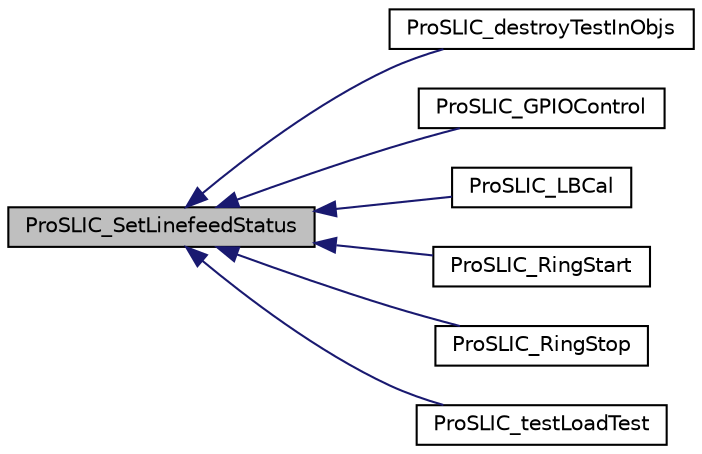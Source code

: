 digraph "ProSLIC_SetLinefeedStatus"
{
  edge [fontname="Helvetica",fontsize="10",labelfontname="Helvetica",labelfontsize="10"];
  node [fontname="Helvetica",fontsize="10",shape=record];
  rankdir="LR";
  Node1 [label="ProSLIC_SetLinefeedStatus",height=0.2,width=0.4,color="black", fillcolor="grey75", style="filled", fontcolor="black"];
  Node1 -> Node2 [dir="back",color="midnightblue",fontsize="10",style="solid",fontname="Helvetica"];
  Node2 [label="ProSLIC_destroyTestInObjs",height=0.2,width=0.4,color="black", fillcolor="white", style="filled",URL="$group___p_r_o_s_l_i_c___t_s_t_i_n.html#gac00b1a782ee94a2eda9c8a4a36dad3f7",tooltip="Free memory reserved by the given structure. "];
  Node1 -> Node3 [dir="back",color="midnightblue",fontsize="10",style="solid",fontname="Helvetica"];
  Node3 [label="ProSLIC_GPIOControl",height=0.2,width=0.4,color="black", fillcolor="white", style="filled",URL="$group___p_r_o_s_l_i_c___g_p_i_o.html#ga016c780745433def9c9844abe60deed1",tooltip="This function controls the GPIOs of the ProSLIC. "];
  Node1 -> Node4 [dir="back",color="midnightblue",fontsize="10",style="solid",fontname="Helvetica"];
  Node4 [label="ProSLIC_LBCal",height=0.2,width=0.4,color="black", fillcolor="white", style="filled",URL="$group___p_r_o_s_l_i_c___l_b___c_a_l_i_b_r_a_t_i_o_n.html#ga04c04c022b766a9176cad58832290121",tooltip="Run canned longitudinal balance calibration. "];
  Node1 -> Node5 [dir="back",color="midnightblue",fontsize="10",style="solid",fontname="Helvetica"];
  Node5 [label="ProSLIC_RingStart",height=0.2,width=0.4,color="black", fillcolor="white", style="filled",URL="$group___r_i_n_g___c_o_n_t_r_o_l.html#ga66beed24fa130be1219bfde849a74911",tooltip="Starts the ringer as confgured by ProSLIC_RingSetup . If the active and inactive timers are enabled..."];
  Node1 -> Node6 [dir="back",color="midnightblue",fontsize="10",style="solid",fontname="Helvetica"];
  Node6 [label="ProSLIC_RingStop",height=0.2,width=0.4,color="black", fillcolor="white", style="filled",URL="$group___r_i_n_g___c_o_n_t_r_o_l.html#gafbf72abd54d68e4a17798befd0794139",tooltip="Stop the ringer on the given channel and set the line state to forward active. "];
  Node1 -> Node7 [dir="back",color="midnightblue",fontsize="10",style="solid",fontname="Helvetica"];
  Node7 [label="ProSLIC_testLoadTest",height=0.2,width=0.4,color="black", fillcolor="white", style="filled",URL="$group___p_r_o_s_l_i_c___t_s_t_i_n.html#ga4032a31d1668f86684eaefd0c80ed9ce",tooltip="Provide a simulated offhook using the ProSLIC test load. You would call this function twice: once to ..."];
}

